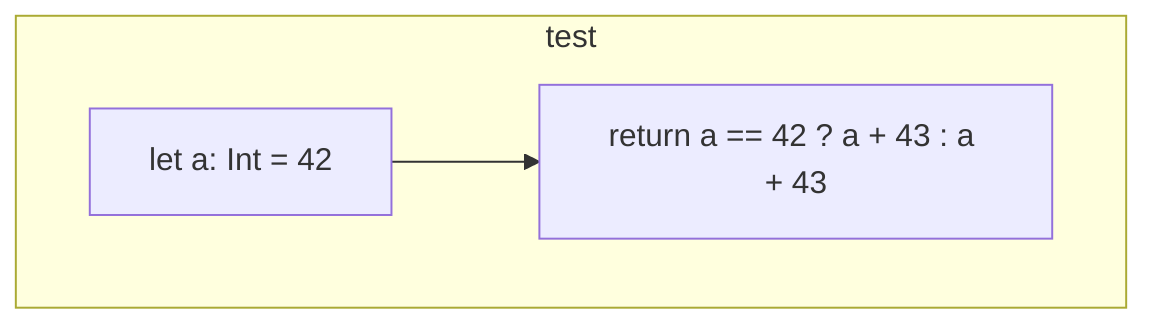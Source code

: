 graph TD
subgraph test
    test_141["let a: Int = 42"]
    test_142["return a == 42 ? a + 43 : a + 43"]:::exitNode
    test_141 --> test_142
end